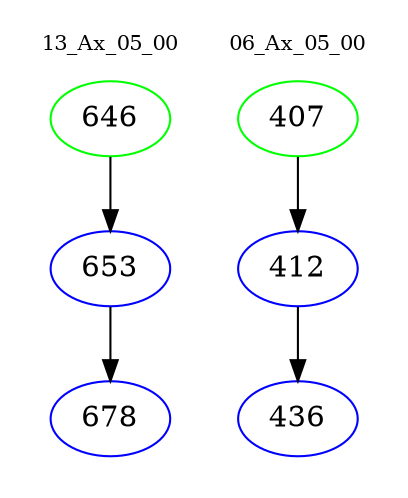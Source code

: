 digraph{
subgraph cluster_0 {
color = white
label = "13_Ax_05_00";
fontsize=10;
T0_646 [label="646", color="green"]
T0_646 -> T0_653 [color="black"]
T0_653 [label="653", color="blue"]
T0_653 -> T0_678 [color="black"]
T0_678 [label="678", color="blue"]
}
subgraph cluster_1 {
color = white
label = "06_Ax_05_00";
fontsize=10;
T1_407 [label="407", color="green"]
T1_407 -> T1_412 [color="black"]
T1_412 [label="412", color="blue"]
T1_412 -> T1_436 [color="black"]
T1_436 [label="436", color="blue"]
}
}

